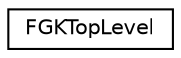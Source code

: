 digraph "Graphical Class Hierarchy"
{
 // LATEX_PDF_SIZE
  edge [fontname="Helvetica",fontsize="10",labelfontname="Helvetica",labelfontsize="10"];
  node [fontname="Helvetica",fontsize="10",shape=record];
  rankdir="LR";
  Node0 [label="FGKTopLevel",height=0.2,width=0.4,color="black", fillcolor="white", style="filled",URL="$structFGKTopLevel.html",tooltip=" "];
}
